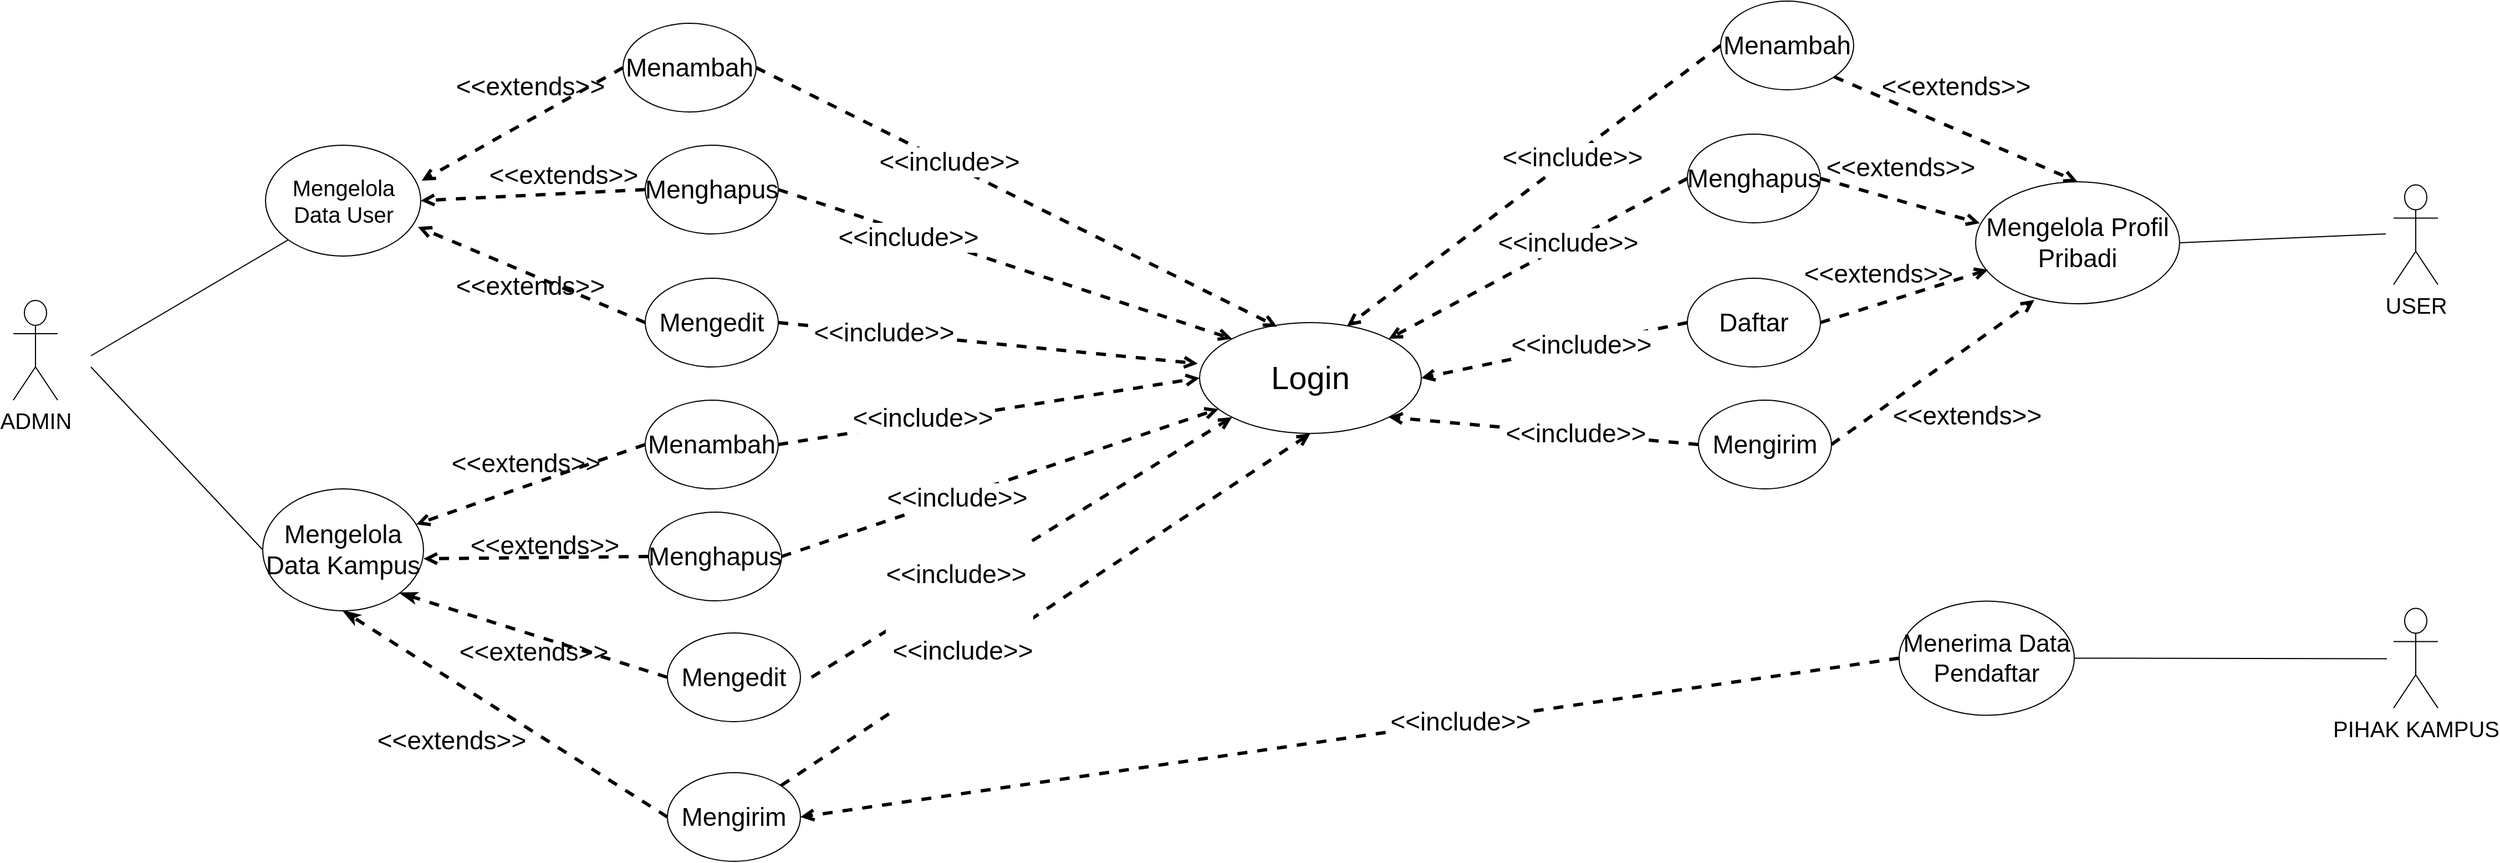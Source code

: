 <mxfile version="17.4.5" type="github" pages="2">
  <diagram id="-1cNwW22x8Lkcdjjw_Vo" name="Use case">
    <mxGraphModel dx="2796" dy="1560" grid="0" gridSize="10" guides="1" tooltips="1" connect="1" arrows="1" fold="1" page="0" pageScale="1" pageWidth="850" pageHeight="1100" math="0" shadow="0">
      <root>
        <mxCell id="0" />
        <mxCell id="1" parent="0" />
        <mxCell id="4kPWv2rLGDj7vnWJvMpO-1" value="ADMIN" style="shape=umlActor;verticalLabelPosition=bottom;verticalAlign=top;html=1;outlineConnect=0;fontSize=20;" parent="1" vertex="1">
          <mxGeometry x="10" y="230" width="40" height="90" as="geometry" />
        </mxCell>
        <mxCell id="4kPWv2rLGDj7vnWJvMpO-11" value="Mengelola Data User" style="ellipse;whiteSpace=wrap;html=1;fontSize=20;" parent="1" vertex="1">
          <mxGeometry x="237.5" y="90" width="140" height="100" as="geometry" />
        </mxCell>
        <mxCell id="4kPWv2rLGDj7vnWJvMpO-12" value="Mengelola Data Kampus" style="ellipse;whiteSpace=wrap;html=1;fontSize=23;" parent="1" vertex="1">
          <mxGeometry x="235" y="400" width="145" height="110" as="geometry" />
        </mxCell>
        <mxCell id="4kPWv2rLGDj7vnWJvMpO-16" value="" style="endArrow=none;html=1;rounded=0;fontSize=20;entryX=0;entryY=1;entryDx=0;entryDy=0;" parent="1" target="4kPWv2rLGDj7vnWJvMpO-11" edge="1">
          <mxGeometry width="50" height="50" relative="1" as="geometry">
            <mxPoint x="80" y="280" as="sourcePoint" />
            <mxPoint x="450" y="300" as="targetPoint" />
          </mxGeometry>
        </mxCell>
        <mxCell id="4kPWv2rLGDj7vnWJvMpO-17" value="" style="endArrow=none;html=1;rounded=0;fontSize=20;entryX=0;entryY=0.5;entryDx=0;entryDy=0;" parent="1" target="4kPWv2rLGDj7vnWJvMpO-12" edge="1">
          <mxGeometry width="50" height="50" relative="1" as="geometry">
            <mxPoint x="80" y="290" as="sourcePoint" />
            <mxPoint x="299.038" y="155.355" as="targetPoint" />
          </mxGeometry>
        </mxCell>
        <mxCell id="4kPWv2rLGDj7vnWJvMpO-19" value="" style="endArrow=open;dashed=1;html=1;rounded=0;fontSize=23;endFill=0;strokeWidth=3;entryX=1.006;entryY=0.32;entryDx=0;entryDy=0;entryPerimeter=0;exitX=0;exitY=0.5;exitDx=0;exitDy=0;" parent="1" source="4kPWv2rLGDj7vnWJvMpO-22" target="4kPWv2rLGDj7vnWJvMpO-11" edge="1">
          <mxGeometry width="50" height="50" relative="1" as="geometry">
            <mxPoint x="550" y="80" as="sourcePoint" />
            <mxPoint x="440" y="100" as="targetPoint" />
            <Array as="points" />
          </mxGeometry>
        </mxCell>
        <mxCell id="4kPWv2rLGDj7vnWJvMpO-22" value="Menambah" style="ellipse;whiteSpace=wrap;html=1;fontSize=23;" parent="1" vertex="1">
          <mxGeometry x="560" y="-20" width="120" height="80" as="geometry" />
        </mxCell>
        <mxCell id="4kPWv2rLGDj7vnWJvMpO-23" value="" style="endArrow=open;dashed=1;html=1;rounded=0;fontSize=23;endFill=0;entryX=1;entryY=0.5;entryDx=0;entryDy=0;strokeWidth=3;exitX=0;exitY=0.5;exitDx=0;exitDy=0;" parent="1" source="4kPWv2rLGDj7vnWJvMpO-25" target="4kPWv2rLGDj7vnWJvMpO-11" edge="1">
          <mxGeometry width="50" height="50" relative="1" as="geometry">
            <mxPoint x="560" y="140" as="sourcePoint" />
            <mxPoint x="540" y="160" as="targetPoint" />
          </mxGeometry>
        </mxCell>
        <mxCell id="4kPWv2rLGDj7vnWJvMpO-24" value="" style="endArrow=open;dashed=1;html=1;rounded=0;fontSize=23;endFill=0;entryX=0.982;entryY=0.737;entryDx=0;entryDy=0;strokeWidth=3;entryPerimeter=0;exitX=0;exitY=0.5;exitDx=0;exitDy=0;" parent="1" source="4kPWv2rLGDj7vnWJvMpO-26" target="4kPWv2rLGDj7vnWJvMpO-11" edge="1">
          <mxGeometry width="50" height="50" relative="1" as="geometry">
            <mxPoint x="540" y="190" as="sourcePoint" />
            <mxPoint x="452.5" y="170" as="targetPoint" />
          </mxGeometry>
        </mxCell>
        <mxCell id="4kPWv2rLGDj7vnWJvMpO-25" value="Menghapus" style="ellipse;whiteSpace=wrap;html=1;fontSize=23;" parent="1" vertex="1">
          <mxGeometry x="580" y="90" width="120" height="80" as="geometry" />
        </mxCell>
        <mxCell id="4kPWv2rLGDj7vnWJvMpO-26" value="Mengedit" style="ellipse;whiteSpace=wrap;html=1;fontSize=23;" parent="1" vertex="1">
          <mxGeometry x="580" y="210" width="120" height="80" as="geometry" />
        </mxCell>
        <mxCell id="4kPWv2rLGDj7vnWJvMpO-27" value="&amp;lt;&amp;lt;extends&amp;gt;&amp;gt;" style="text;html=1;align=center;verticalAlign=middle;resizable=0;points=[];autosize=1;strokeColor=none;fillColor=none;fontSize=23;" parent="1" vertex="1">
          <mxGeometry x="404" y="201" width="144" height="32" as="geometry" />
        </mxCell>
        <mxCell id="4kPWv2rLGDj7vnWJvMpO-29" value="&amp;lt;&amp;lt;extends&amp;gt;&amp;gt;" style="text;html=1;align=center;verticalAlign=middle;resizable=0;points=[];autosize=1;strokeColor=none;fillColor=none;fontSize=23;" parent="1" vertex="1">
          <mxGeometry x="404" y="21" width="144" height="32" as="geometry" />
        </mxCell>
        <mxCell id="4kPWv2rLGDj7vnWJvMpO-30" value="&amp;lt;&amp;lt;extends&amp;gt;&amp;gt;" style="text;html=1;align=center;verticalAlign=middle;resizable=0;points=[];autosize=1;strokeColor=none;fillColor=none;fontSize=23;" parent="1" vertex="1">
          <mxGeometry x="434" y="101" width="144" height="32" as="geometry" />
        </mxCell>
        <mxCell id="4kPWv2rLGDj7vnWJvMpO-31" value="" style="endArrow=open;dashed=1;html=1;rounded=0;fontSize=23;endFill=0;strokeWidth=3;exitX=0;exitY=0.5;exitDx=0;exitDy=0;" parent="1" source="4kPWv2rLGDj7vnWJvMpO-32" target="4kPWv2rLGDj7vnWJvMpO-12" edge="1">
          <mxGeometry width="50" height="50" relative="1" as="geometry">
            <mxPoint x="570" y="420" as="sourcePoint" />
            <mxPoint x="433.34" y="452" as="targetPoint" />
            <Array as="points" />
          </mxGeometry>
        </mxCell>
        <mxCell id="4kPWv2rLGDj7vnWJvMpO-32" value="Menambah" style="ellipse;whiteSpace=wrap;html=1;fontSize=23;" parent="1" vertex="1">
          <mxGeometry x="580" y="320" width="120" height="80" as="geometry" />
        </mxCell>
        <mxCell id="4kPWv2rLGDj7vnWJvMpO-33" value="" style="endArrow=open;dashed=1;html=1;rounded=0;fontSize=23;endFill=0;entryX=1;entryY=0.573;entryDx=0;entryDy=0;strokeWidth=3;exitX=0;exitY=0.5;exitDx=0;exitDy=0;entryPerimeter=0;" parent="1" source="4kPWv2rLGDj7vnWJvMpO-34" target="4kPWv2rLGDj7vnWJvMpO-12" edge="1">
          <mxGeometry width="50" height="50" relative="1" as="geometry">
            <mxPoint x="580" y="480" as="sourcePoint" />
            <mxPoint x="432.5" y="470" as="targetPoint" />
          </mxGeometry>
        </mxCell>
        <mxCell id="4kPWv2rLGDj7vnWJvMpO-34" value="Menghapus" style="ellipse;whiteSpace=wrap;html=1;fontSize=23;" parent="1" vertex="1">
          <mxGeometry x="583" y="421" width="120" height="80" as="geometry" />
        </mxCell>
        <mxCell id="4kPWv2rLGDj7vnWJvMpO-35" value="Mengedit" style="ellipse;whiteSpace=wrap;html=1;fontSize=23;" parent="1" vertex="1">
          <mxGeometry x="600" y="530" width="120" height="80" as="geometry" />
        </mxCell>
        <mxCell id="4kPWv2rLGDj7vnWJvMpO-36" value="&amp;lt;&amp;lt;extends&amp;gt;&amp;gt;" style="text;html=1;align=center;verticalAlign=middle;resizable=0;points=[];autosize=1;strokeColor=none;fillColor=none;fontSize=23;" parent="1" vertex="1">
          <mxGeometry x="406.5" y="531" width="144" height="32" as="geometry" />
        </mxCell>
        <mxCell id="4kPWv2rLGDj7vnWJvMpO-37" value="&amp;lt;&amp;lt;extends&amp;gt;&amp;gt;" style="text;html=1;align=center;verticalAlign=middle;resizable=0;points=[];autosize=1;strokeColor=none;fillColor=none;fontSize=23;" parent="1" vertex="1">
          <mxGeometry x="400" y="361" width="144" height="32" as="geometry" />
        </mxCell>
        <mxCell id="4kPWv2rLGDj7vnWJvMpO-38" value="&amp;lt;&amp;lt;extends&amp;gt;&amp;gt;" style="text;html=1;align=center;verticalAlign=middle;resizable=0;points=[];autosize=1;strokeColor=none;fillColor=none;fontSize=23;" parent="1" vertex="1">
          <mxGeometry x="417" y="435" width="144" height="32" as="geometry" />
        </mxCell>
        <mxCell id="4kPWv2rLGDj7vnWJvMpO-39" value="" style="endArrow=classicThin;dashed=1;html=1;rounded=0;fontSize=23;strokeWidth=3;endFill=1;exitX=0;exitY=0.5;exitDx=0;exitDy=0;entryX=1;entryY=1;entryDx=0;entryDy=0;" parent="1" source="4kPWv2rLGDj7vnWJvMpO-35" target="4kPWv2rLGDj7vnWJvMpO-12" edge="1">
          <mxGeometry width="50" height="50" relative="1" as="geometry">
            <mxPoint x="590" y="590" as="sourcePoint" />
            <mxPoint x="430" y="490" as="targetPoint" />
          </mxGeometry>
        </mxCell>
        <mxCell id="4kPWv2rLGDj7vnWJvMpO-40" value="" style="endArrow=open;dashed=1;html=1;rounded=0;fontSize=23;strokeWidth=3;exitX=1;exitY=0.5;exitDx=0;exitDy=0;endFill=0;entryX=0;entryY=0.5;entryDx=0;entryDy=0;" parent="1" source="4kPWv2rLGDj7vnWJvMpO-32" target="4kPWv2rLGDj7vnWJvMpO-44" edge="1">
          <mxGeometry width="50" height="50" relative="1" as="geometry">
            <mxPoint x="720" y="350" as="sourcePoint" />
            <mxPoint x="1090" y="360" as="targetPoint" />
          </mxGeometry>
        </mxCell>
        <mxCell id="4kPWv2rLGDj7vnWJvMpO-60" value="&amp;lt;&amp;lt;include&amp;gt;&amp;gt;" style="edgeLabel;html=1;align=center;verticalAlign=middle;resizable=0;points=[];fontSize=23;" parent="4kPWv2rLGDj7vnWJvMpO-40" vertex="1" connectable="0">
          <mxGeometry x="-0.321" y="4" relative="1" as="geometry">
            <mxPoint x="1" as="offset" />
          </mxGeometry>
        </mxCell>
        <mxCell id="4kPWv2rLGDj7vnWJvMpO-41" value="" style="endArrow=open;dashed=1;html=1;rounded=0;fontSize=23;strokeWidth=3;endFill=0;exitX=1;exitY=0.5;exitDx=0;exitDy=0;" parent="1" source="4kPWv2rLGDj7vnWJvMpO-34" target="4kPWv2rLGDj7vnWJvMpO-44" edge="1">
          <mxGeometry width="50" height="50" relative="1" as="geometry">
            <mxPoint x="720" y="470" as="sourcePoint" />
            <mxPoint x="1070" y="570" as="targetPoint" />
          </mxGeometry>
        </mxCell>
        <mxCell id="4kPWv2rLGDj7vnWJvMpO-61" value="&amp;lt;&amp;lt;include&amp;gt;&amp;gt;" style="edgeLabel;html=1;align=center;verticalAlign=middle;resizable=0;points=[];fontSize=23;" parent="4kPWv2rLGDj7vnWJvMpO-41" vertex="1" connectable="0">
          <mxGeometry x="-0.2" relative="1" as="geometry">
            <mxPoint as="offset" />
          </mxGeometry>
        </mxCell>
        <mxCell id="4kPWv2rLGDj7vnWJvMpO-42" value="&#xa;&amp;lt;&amp;lt;include&amp;gt;&amp;gt;&#xa;&#xa;" style="endArrow=open;dashed=1;html=1;rounded=0;fontSize=23;strokeWidth=3;endFill=0;entryX=0;entryY=1;entryDx=0;entryDy=0;" parent="1" target="4kPWv2rLGDj7vnWJvMpO-44" edge="1">
          <mxGeometry x="-0.316" width="50" height="50" relative="1" as="geometry">
            <mxPoint x="730" y="570" as="sourcePoint" />
            <mxPoint x="1080" y="670" as="targetPoint" />
            <mxPoint y="1" as="offset" />
          </mxGeometry>
        </mxCell>
        <mxCell id="4kPWv2rLGDj7vnWJvMpO-43" value="" style="endArrow=open;dashed=1;html=1;rounded=0;fontSize=23;strokeWidth=3;exitX=1;exitY=0.5;exitDx=0;exitDy=0;endFill=0;entryX=-0.008;entryY=0.37;entryDx=0;entryDy=0;entryPerimeter=0;" parent="1" source="4kPWv2rLGDj7vnWJvMpO-26" target="4kPWv2rLGDj7vnWJvMpO-44" edge="1">
          <mxGeometry width="50" height="50" relative="1" as="geometry">
            <mxPoint x="750" y="380" as="sourcePoint" />
            <mxPoint x="1090" y="340" as="targetPoint" />
          </mxGeometry>
        </mxCell>
        <mxCell id="4kPWv2rLGDj7vnWJvMpO-59" value="&amp;lt;&amp;lt;include&amp;gt;&amp;gt;" style="edgeLabel;html=1;align=center;verticalAlign=middle;resizable=0;points=[];fontSize=23;" parent="4kPWv2rLGDj7vnWJvMpO-43" vertex="1" connectable="0">
          <mxGeometry x="-0.498" y="1" relative="1" as="geometry">
            <mxPoint as="offset" />
          </mxGeometry>
        </mxCell>
        <mxCell id="4kPWv2rLGDj7vnWJvMpO-44" value="&lt;font style=&quot;font-size: 29px&quot;&gt;Login&lt;/font&gt;" style="ellipse;whiteSpace=wrap;html=1;fontSize=23;" parent="1" vertex="1">
          <mxGeometry x="1080" y="250" width="200" height="100" as="geometry" />
        </mxCell>
        <mxCell id="4kPWv2rLGDj7vnWJvMpO-45" value="" style="endArrow=open;dashed=1;html=1;rounded=0;fontSize=23;strokeWidth=3;exitX=1;exitY=0.5;exitDx=0;exitDy=0;endFill=0;entryX=0;entryY=0;entryDx=0;entryDy=0;" parent="1" source="4kPWv2rLGDj7vnWJvMpO-25" target="4kPWv2rLGDj7vnWJvMpO-44" edge="1">
          <mxGeometry width="50" height="50" relative="1" as="geometry">
            <mxPoint x="750" y="140" as="sourcePoint" />
            <mxPoint x="1138.4" y="217" as="targetPoint" />
          </mxGeometry>
        </mxCell>
        <mxCell id="4kPWv2rLGDj7vnWJvMpO-58" value="&amp;lt;&amp;lt;include&amp;gt;&amp;gt;" style="edgeLabel;html=1;align=center;verticalAlign=middle;resizable=0;points=[];fontSize=23;" parent="4kPWv2rLGDj7vnWJvMpO-45" vertex="1" connectable="0">
          <mxGeometry x="-0.425" y="-3" relative="1" as="geometry">
            <mxPoint y="1" as="offset" />
          </mxGeometry>
        </mxCell>
        <mxCell id="4kPWv2rLGDj7vnWJvMpO-46" value="" style="endArrow=open;dashed=1;html=1;rounded=0;fontSize=23;strokeWidth=3;exitX=1;exitY=0.5;exitDx=0;exitDy=0;endFill=0;entryX=0.35;entryY=0.037;entryDx=0;entryDy=0;entryPerimeter=0;" parent="1" source="4kPWv2rLGDj7vnWJvMpO-22" target="4kPWv2rLGDj7vnWJvMpO-44" edge="1">
          <mxGeometry width="50" height="50" relative="1" as="geometry">
            <mxPoint x="710" y="140" as="sourcePoint" />
            <mxPoint x="1129.289" y="314.645" as="targetPoint" />
          </mxGeometry>
        </mxCell>
        <mxCell id="4kPWv2rLGDj7vnWJvMpO-57" value="&amp;lt;&amp;lt;include&amp;gt;&amp;gt;" style="edgeLabel;html=1;align=center;verticalAlign=middle;resizable=0;points=[];fontSize=23;" parent="4kPWv2rLGDj7vnWJvMpO-46" vertex="1" connectable="0">
          <mxGeometry x="-0.264" y="1" relative="1" as="geometry">
            <mxPoint as="offset" />
          </mxGeometry>
        </mxCell>
        <mxCell id="ml67itCTCTXLGi3z6Jt4-2" value="PIHAK KAMPUS" style="shape=umlActor;verticalLabelPosition=bottom;verticalAlign=top;html=1;outlineConnect=0;fontSize=20;strokeColor=default;" parent="1" vertex="1">
          <mxGeometry x="2157" y="507.75" width="40" height="90" as="geometry" />
        </mxCell>
        <mxCell id="ml67itCTCTXLGi3z6Jt4-3" value="Menerima Data Pendaftar" style="ellipse;whiteSpace=wrap;html=1;fontSize=22;strokeColor=default;" parent="1" vertex="1">
          <mxGeometry x="1711" y="501.25" width="158" height="103" as="geometry" />
        </mxCell>
        <mxCell id="ml67itCTCTXLGi3z6Jt4-6" value="Mengirim" style="ellipse;whiteSpace=wrap;html=1;fontSize=23;" parent="1" vertex="1">
          <mxGeometry x="600" y="656" width="120" height="80" as="geometry" />
        </mxCell>
        <mxCell id="ml67itCTCTXLGi3z6Jt4-7" value="" style="endArrow=classicThin;dashed=1;html=1;rounded=0;fontSize=23;strokeWidth=3;endFill=1;exitX=0;exitY=0.5;exitDx=0;exitDy=0;entryX=0.5;entryY=1;entryDx=0;entryDy=0;" parent="1" source="ml67itCTCTXLGi3z6Jt4-6" target="4kPWv2rLGDj7vnWJvMpO-12" edge="1">
          <mxGeometry width="50" height="50" relative="1" as="geometry">
            <mxPoint x="610" y="580" as="sourcePoint" />
            <mxPoint x="369.057" y="503.668" as="targetPoint" />
          </mxGeometry>
        </mxCell>
        <mxCell id="ml67itCTCTXLGi3z6Jt4-9" value="&amp;lt;&amp;lt;extends&amp;gt;&amp;gt;" style="text;html=1;align=center;verticalAlign=middle;resizable=0;points=[];autosize=1;strokeColor=none;fillColor=none;fontSize=23;" parent="1" vertex="1">
          <mxGeometry x="333" y="611" width="144" height="32" as="geometry" />
        </mxCell>
        <mxCell id="ml67itCTCTXLGi3z6Jt4-11" value="" style="endArrow=open;dashed=1;html=1;rounded=0;fontSize=23;strokeWidth=3;endFill=0;exitX=0;exitY=0.5;exitDx=0;exitDy=0;entryX=1;entryY=0.5;entryDx=0;entryDy=0;" parent="1" source="ml67itCTCTXLGi3z6Jt4-3" target="ml67itCTCTXLGi3z6Jt4-6" edge="1">
          <mxGeometry width="50" height="50" relative="1" as="geometry">
            <mxPoint x="1158.0" y="634.13" as="sourcePoint" />
            <mxPoint x="1551.974" y="500.999" as="targetPoint" />
          </mxGeometry>
        </mxCell>
        <mxCell id="ml67itCTCTXLGi3z6Jt4-12" value="&amp;lt;&amp;lt;include&amp;gt;&amp;gt;" style="edgeLabel;html=1;align=center;verticalAlign=middle;resizable=0;points=[];fontSize=23;" parent="ml67itCTCTXLGi3z6Jt4-11" vertex="1" connectable="0">
          <mxGeometry x="-0.2" relative="1" as="geometry">
            <mxPoint as="offset" />
          </mxGeometry>
        </mxCell>
        <mxCell id="ml67itCTCTXLGi3z6Jt4-14" value="" style="endArrow=none;html=1;rounded=0;fontSize=20;entryX=1;entryY=0.5;entryDx=0;entryDy=0;strokeColor=default;" parent="1" target="ml67itCTCTXLGi3z6Jt4-3" edge="1">
          <mxGeometry width="50" height="50" relative="1" as="geometry">
            <mxPoint x="2151" y="553.25" as="sourcePoint" />
            <mxPoint x="1768" y="815.25" as="targetPoint" />
          </mxGeometry>
        </mxCell>
        <mxCell id="ml67itCTCTXLGi3z6Jt4-18" value="&#xa;&amp;lt;&amp;lt;include&amp;gt;&amp;gt;&#xa;&#xa;" style="endArrow=open;dashed=1;html=1;rounded=0;fontSize=23;strokeWidth=3;endFill=0;entryX=0.5;entryY=1;entryDx=0;entryDy=0;exitX=1;exitY=0;exitDx=0;exitDy=0;" parent="1" source="ml67itCTCTXLGi3z6Jt4-6" target="4kPWv2rLGDj7vnWJvMpO-44" edge="1">
          <mxGeometry x="-0.316" width="50" height="50" relative="1" as="geometry">
            <mxPoint x="740" y="580" as="sourcePoint" />
            <mxPoint x="1119.289" y="345.355" as="targetPoint" />
            <mxPoint y="1" as="offset" />
          </mxGeometry>
        </mxCell>
        <mxCell id="ml67itCTCTXLGi3z6Jt4-20" value="USER" style="shape=umlActor;verticalLabelPosition=bottom;verticalAlign=top;html=1;outlineConnect=0;fontSize=20;strokeColor=default;" parent="1" vertex="1">
          <mxGeometry x="2157" y="125.75" width="40" height="90" as="geometry" />
        </mxCell>
        <mxCell id="ml67itCTCTXLGi3z6Jt4-21" value="Mengelola Profil Pribadi" style="ellipse;whiteSpace=wrap;html=1;fontSize=23;strokeColor=default;" parent="1" vertex="1">
          <mxGeometry x="1780" y="123" width="184" height="110" as="geometry" />
        </mxCell>
        <mxCell id="ml67itCTCTXLGi3z6Jt4-27" value="Menambah" style="ellipse;whiteSpace=wrap;html=1;fontSize=23;" parent="1" vertex="1">
          <mxGeometry x="1550" y="-40" width="120" height="80" as="geometry" />
        </mxCell>
        <mxCell id="ml67itCTCTXLGi3z6Jt4-28" value="Menghapus" style="ellipse;whiteSpace=wrap;html=1;fontSize=23;" parent="1" vertex="1">
          <mxGeometry x="1520" y="80" width="120" height="80" as="geometry" />
        </mxCell>
        <mxCell id="ml67itCTCTXLGi3z6Jt4-29" value="Daftar" style="ellipse;whiteSpace=wrap;html=1;fontSize=23;" parent="1" vertex="1">
          <mxGeometry x="1520" y="210" width="120" height="80" as="geometry" />
        </mxCell>
        <mxCell id="ml67itCTCTXLGi3z6Jt4-30" value="Mengirim" style="ellipse;whiteSpace=wrap;html=1;fontSize=23;" parent="1" vertex="1">
          <mxGeometry x="1530" y="320" width="120" height="80" as="geometry" />
        </mxCell>
        <mxCell id="ml67itCTCTXLGi3z6Jt4-31" value="" style="endArrow=open;dashed=1;html=1;rounded=0;fontSize=23;endFill=0;strokeWidth=3;entryX=0.5;entryY=0;entryDx=0;entryDy=0;exitX=1;exitY=1;exitDx=0;exitDy=0;" parent="1" source="ml67itCTCTXLGi3z6Jt4-27" target="ml67itCTCTXLGi3z6Jt4-21" edge="1">
          <mxGeometry width="50" height="50" relative="1" as="geometry">
            <mxPoint x="1841.66" y="-1" as="sourcePoint" />
            <mxPoint x="1660.0" y="101.0" as="targetPoint" />
            <Array as="points" />
          </mxGeometry>
        </mxCell>
        <mxCell id="ml67itCTCTXLGi3z6Jt4-32" value="&amp;lt;&amp;lt;extends&amp;gt;&amp;gt;" style="text;html=1;align=center;verticalAlign=middle;resizable=0;points=[];autosize=1;strokeColor=none;fillColor=none;fontSize=23;" parent="1" vertex="1">
          <mxGeometry x="1690" y="21" width="144" height="32" as="geometry" />
        </mxCell>
        <mxCell id="ml67itCTCTXLGi3z6Jt4-33" value="" style="endArrow=open;dashed=1;html=1;rounded=0;fontSize=23;endFill=0;strokeWidth=3;entryX=0.021;entryY=0.34;entryDx=0;entryDy=0;exitX=1;exitY=0.5;exitDx=0;exitDy=0;entryPerimeter=0;" parent="1" source="ml67itCTCTXLGi3z6Jt4-28" target="ml67itCTCTXLGi3z6Jt4-21" edge="1">
          <mxGeometry width="50" height="50" relative="1" as="geometry">
            <mxPoint x="1662.426" y="38.284" as="sourcePoint" />
            <mxPoint x="1882" y="133" as="targetPoint" />
            <Array as="points" />
          </mxGeometry>
        </mxCell>
        <mxCell id="ml67itCTCTXLGi3z6Jt4-34" value="" style="endArrow=open;dashed=1;html=1;rounded=0;fontSize=23;endFill=0;strokeWidth=3;entryX=0.061;entryY=0.721;entryDx=0;entryDy=0;exitX=1;exitY=0.5;exitDx=0;exitDy=0;entryPerimeter=0;" parent="1" source="ml67itCTCTXLGi3z6Jt4-29" target="ml67itCTCTXLGi3z6Jt4-21" edge="1">
          <mxGeometry width="50" height="50" relative="1" as="geometry">
            <mxPoint x="1672.426" y="48.284" as="sourcePoint" />
            <mxPoint x="1892" y="143" as="targetPoint" />
            <Array as="points" />
          </mxGeometry>
        </mxCell>
        <mxCell id="ml67itCTCTXLGi3z6Jt4-35" value="" style="endArrow=open;dashed=1;html=1;rounded=0;fontSize=23;endFill=0;strokeWidth=3;entryX=0.288;entryY=0.969;entryDx=0;entryDy=0;exitX=1;exitY=0.5;exitDx=0;exitDy=0;entryPerimeter=0;" parent="1" source="ml67itCTCTXLGi3z6Jt4-30" target="ml67itCTCTXLGi3z6Jt4-21" edge="1">
          <mxGeometry width="50" height="50" relative="1" as="geometry">
            <mxPoint x="1650.0" y="260" as="sourcePoint" />
            <mxPoint x="1817.064" y="226.961" as="targetPoint" />
            <Array as="points" />
          </mxGeometry>
        </mxCell>
        <mxCell id="ml67itCTCTXLGi3z6Jt4-37" value="&amp;lt;&amp;lt;extends&amp;gt;&amp;gt;" style="text;html=1;align=center;verticalAlign=middle;resizable=0;points=[];autosize=1;strokeColor=none;fillColor=none;fontSize=23;" parent="1" vertex="1">
          <mxGeometry x="1620" y="190" width="144" height="32" as="geometry" />
        </mxCell>
        <mxCell id="ml67itCTCTXLGi3z6Jt4-38" value="&amp;lt;&amp;lt;extends&amp;gt;&amp;gt;" style="text;html=1;align=center;verticalAlign=middle;resizable=0;points=[];autosize=1;strokeColor=none;fillColor=none;fontSize=23;" parent="1" vertex="1">
          <mxGeometry x="1700" y="318" width="144" height="32" as="geometry" />
        </mxCell>
        <mxCell id="ml67itCTCTXLGi3z6Jt4-39" value="&amp;lt;&amp;lt;extends&amp;gt;&amp;gt;" style="text;html=1;align=center;verticalAlign=middle;resizable=0;points=[];autosize=1;strokeColor=none;fillColor=none;fontSize=23;" parent="1" vertex="1">
          <mxGeometry x="1640" y="93.75" width="144" height="32" as="geometry" />
        </mxCell>
        <mxCell id="ml67itCTCTXLGi3z6Jt4-40" value="" style="endArrow=open;dashed=1;html=1;rounded=0;fontSize=23;strokeWidth=3;endFill=0;exitX=0;exitY=0.5;exitDx=0;exitDy=0;entryX=1;entryY=0;entryDx=0;entryDy=0;" parent="1" source="ml67itCTCTXLGi3z6Jt4-28" target="4kPWv2rLGDj7vnWJvMpO-44" edge="1">
          <mxGeometry width="50" height="50" relative="1" as="geometry">
            <mxPoint x="1744.107" y="599.145" as="sourcePoint" />
            <mxPoint x="730" y="706.0" as="targetPoint" />
          </mxGeometry>
        </mxCell>
        <mxCell id="ml67itCTCTXLGi3z6Jt4-41" value="&amp;lt;&amp;lt;include&amp;gt;&amp;gt;" style="edgeLabel;html=1;align=center;verticalAlign=middle;resizable=0;points=[];fontSize=23;" parent="ml67itCTCTXLGi3z6Jt4-40" vertex="1" connectable="0">
          <mxGeometry x="-0.2" relative="1" as="geometry">
            <mxPoint as="offset" />
          </mxGeometry>
        </mxCell>
        <mxCell id="ml67itCTCTXLGi3z6Jt4-42" value="" style="endArrow=open;dashed=1;html=1;rounded=0;fontSize=23;strokeWidth=3;endFill=0;exitX=0;exitY=0.5;exitDx=0;exitDy=0;entryX=1;entryY=1;entryDx=0;entryDy=0;" parent="1" source="ml67itCTCTXLGi3z6Jt4-30" target="4kPWv2rLGDj7vnWJvMpO-44" edge="1">
          <mxGeometry width="50" height="50" relative="1" as="geometry">
            <mxPoint x="1794.107" y="379.995" as="sourcePoint" />
            <mxPoint x="780" y="486.85" as="targetPoint" />
          </mxGeometry>
        </mxCell>
        <mxCell id="ml67itCTCTXLGi3z6Jt4-43" value="&amp;lt;&amp;lt;include&amp;gt;&amp;gt;" style="edgeLabel;html=1;align=center;verticalAlign=middle;resizable=0;points=[];fontSize=23;" parent="ml67itCTCTXLGi3z6Jt4-42" vertex="1" connectable="0">
          <mxGeometry x="-0.2" relative="1" as="geometry">
            <mxPoint as="offset" />
          </mxGeometry>
        </mxCell>
        <mxCell id="ml67itCTCTXLGi3z6Jt4-44" value="" style="endArrow=open;dashed=1;html=1;rounded=0;fontSize=23;strokeWidth=3;endFill=0;exitX=0;exitY=0.5;exitDx=0;exitDy=0;entryX=1;entryY=0.5;entryDx=0;entryDy=0;" parent="1" source="ml67itCTCTXLGi3z6Jt4-29" target="4kPWv2rLGDj7vnWJvMpO-44" edge="1">
          <mxGeometry width="50" height="50" relative="1" as="geometry">
            <mxPoint x="1814.107" y="183.145" as="sourcePoint" />
            <mxPoint x="800" y="290.0" as="targetPoint" />
          </mxGeometry>
        </mxCell>
        <mxCell id="ml67itCTCTXLGi3z6Jt4-45" value="&amp;lt;&amp;lt;include&amp;gt;&amp;gt;" style="edgeLabel;html=1;align=center;verticalAlign=middle;resizable=0;points=[];fontSize=23;" parent="ml67itCTCTXLGi3z6Jt4-44" vertex="1" connectable="0">
          <mxGeometry x="-0.2" relative="1" as="geometry">
            <mxPoint as="offset" />
          </mxGeometry>
        </mxCell>
        <mxCell id="ml67itCTCTXLGi3z6Jt4-46" value="" style="endArrow=open;dashed=1;html=1;rounded=0;fontSize=23;strokeWidth=3;endFill=0;exitX=0;exitY=0.5;exitDx=0;exitDy=0;entryX=0.665;entryY=0.032;entryDx=0;entryDy=0;entryPerimeter=0;" parent="1" source="ml67itCTCTXLGi3z6Jt4-27" target="4kPWv2rLGDj7vnWJvMpO-44" edge="1">
          <mxGeometry width="50" height="50" relative="1" as="geometry">
            <mxPoint x="1774.107" y="629.145" as="sourcePoint" />
            <mxPoint x="760" y="736.0" as="targetPoint" />
          </mxGeometry>
        </mxCell>
        <mxCell id="ml67itCTCTXLGi3z6Jt4-47" value="&amp;lt;&amp;lt;include&amp;gt;&amp;gt;" style="edgeLabel;html=1;align=center;verticalAlign=middle;resizable=0;points=[];fontSize=23;" parent="ml67itCTCTXLGi3z6Jt4-46" vertex="1" connectable="0">
          <mxGeometry x="-0.2" relative="1" as="geometry">
            <mxPoint as="offset" />
          </mxGeometry>
        </mxCell>
        <mxCell id="ml67itCTCTXLGi3z6Jt4-48" value="" style="endArrow=none;html=1;rounded=0;fontSize=20;entryX=1;entryY=0.5;entryDx=0;entryDy=0;strokeColor=default;" parent="1" target="ml67itCTCTXLGi3z6Jt4-21" edge="1">
          <mxGeometry width="50" height="50" relative="1" as="geometry">
            <mxPoint x="2150" y="170" as="sourcePoint" />
            <mxPoint x="1910" y="160" as="targetPoint" />
          </mxGeometry>
        </mxCell>
      </root>
    </mxGraphModel>
  </diagram>
  <diagram id="OXqfgw8vIjeBr7j7MvPP" name="Sequence">
    <mxGraphModel dx="1711" dy="829" grid="1" gridSize="10" guides="1" tooltips="1" connect="1" arrows="1" fold="1" page="1" pageScale="1" pageWidth="850" pageHeight="1100" math="0" shadow="0">
      <root>
        <mxCell id="0" />
        <mxCell id="1" parent="0" />
        <mxCell id="XBXS3DUzEPyTKmGHDk2G-1" value="&lt;div&gt;USER&lt;/div&gt;&lt;div&gt;&lt;br&gt;&lt;/div&gt;" style="shape=umlActor;verticalLabelPosition=bottom;verticalAlign=top;html=1;outlineConnect=0;" vertex="1" parent="1">
          <mxGeometry x="110" y="210" width="30" height="60" as="geometry" />
        </mxCell>
      </root>
    </mxGraphModel>
  </diagram>
</mxfile>
